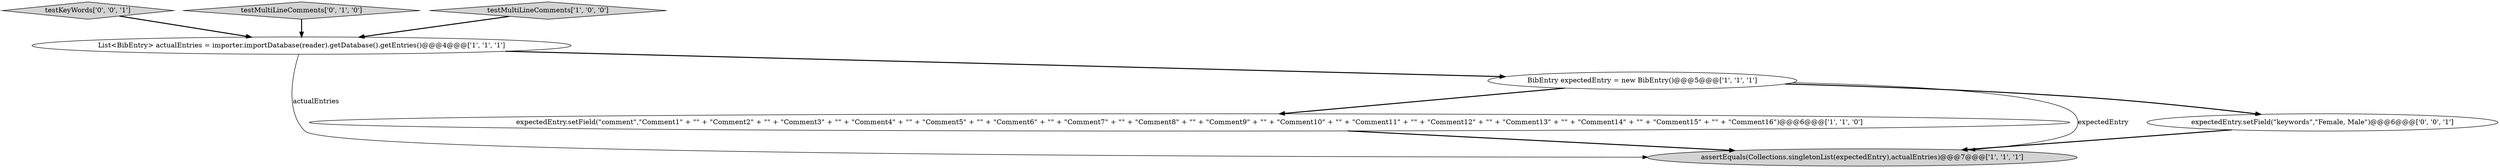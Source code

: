 digraph {
0 [style = filled, label = "expectedEntry.setField(\"comment\",\"Comment1\" + \"\" + \"Comment2\" + \"\" + \"Comment3\" + \"\" + \"Comment4\" + \"\" + \"Comment5\" + \"\" + \"Comment6\" + \"\" + \"Comment7\" + \"\" + \"Comment8\" + \"\" + \"Comment9\" + \"\" + \"Comment10\" + \"\" + \"Comment11\" + \"\" + \"Comment12\" + \"\" + \"Comment13\" + \"\" + \"Comment14\" + \"\" + \"Comment15\" + \"\" + \"Comment16\")@@@6@@@['1', '1', '0']", fillcolor = white, shape = ellipse image = "AAA0AAABBB1BBB"];
7 [style = filled, label = "testKeyWords['0', '0', '1']", fillcolor = lightgray, shape = diamond image = "AAA0AAABBB3BBB"];
1 [style = filled, label = "assertEquals(Collections.singletonList(expectedEntry),actualEntries)@@@7@@@['1', '1', '1']", fillcolor = lightgray, shape = ellipse image = "AAA0AAABBB1BBB"];
5 [style = filled, label = "testMultiLineComments['0', '1', '0']", fillcolor = lightgray, shape = diamond image = "AAA0AAABBB2BBB"];
6 [style = filled, label = "expectedEntry.setField(\"keywords\",\"Female, Male\")@@@6@@@['0', '0', '1']", fillcolor = white, shape = ellipse image = "AAA0AAABBB3BBB"];
2 [style = filled, label = "List<BibEntry> actualEntries = importer.importDatabase(reader).getDatabase().getEntries()@@@4@@@['1', '1', '1']", fillcolor = white, shape = ellipse image = "AAA0AAABBB1BBB"];
3 [style = filled, label = "BibEntry expectedEntry = new BibEntry()@@@5@@@['1', '1', '1']", fillcolor = white, shape = ellipse image = "AAA0AAABBB1BBB"];
4 [style = filled, label = "testMultiLineComments['1', '0', '0']", fillcolor = lightgray, shape = diamond image = "AAA0AAABBB1BBB"];
6->1 [style = bold, label=""];
2->1 [style = solid, label="actualEntries"];
3->6 [style = bold, label=""];
5->2 [style = bold, label=""];
4->2 [style = bold, label=""];
3->1 [style = solid, label="expectedEntry"];
7->2 [style = bold, label=""];
0->1 [style = bold, label=""];
3->0 [style = bold, label=""];
2->3 [style = bold, label=""];
}
